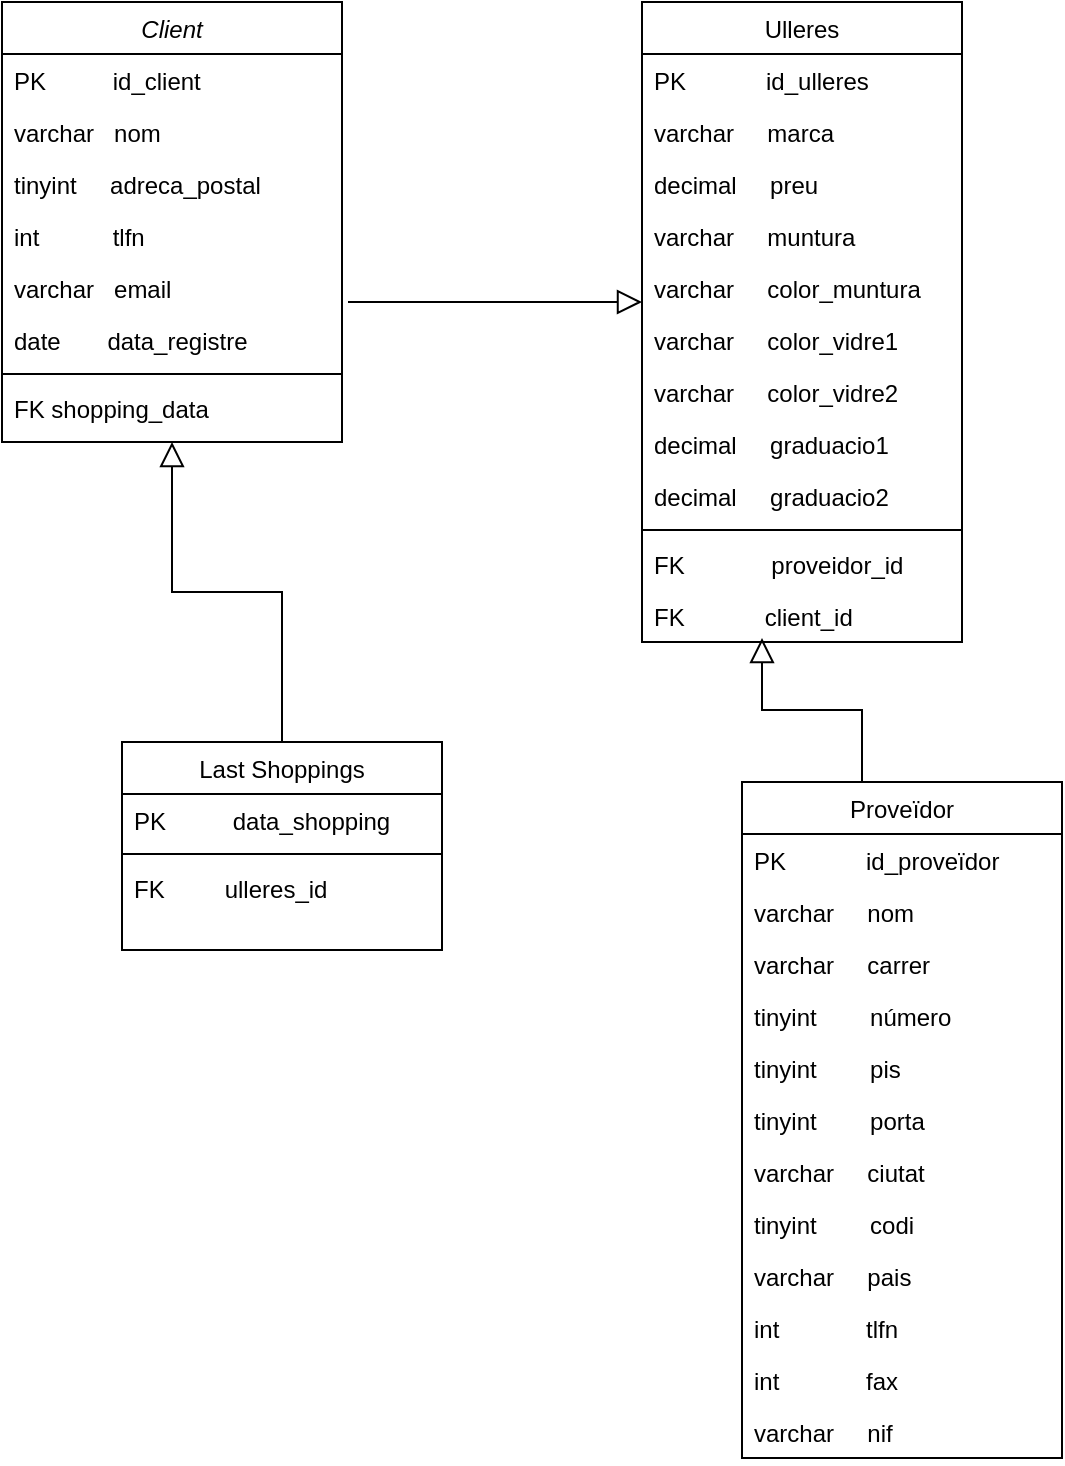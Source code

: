 <mxfile version="24.6.2" type="github">
  <diagram id="C5RBs43oDa-KdzZeNtuy" name="Page-1">
    <mxGraphModel dx="898" dy="528" grid="1" gridSize="10" guides="1" tooltips="1" connect="1" arrows="1" fold="1" page="1" pageScale="1" pageWidth="827" pageHeight="1169" math="0" shadow="0">
      <root>
        <mxCell id="WIyWlLk6GJQsqaUBKTNV-0" />
        <mxCell id="WIyWlLk6GJQsqaUBKTNV-1" parent="WIyWlLk6GJQsqaUBKTNV-0" />
        <mxCell id="BEfrw4vpKdZpEXx2Ettq-40" value="Client" style="swimlane;fontStyle=2;align=center;verticalAlign=top;childLayout=stackLayout;horizontal=1;startSize=26;horizontalStack=0;resizeParent=1;resizeLast=0;collapsible=1;marginBottom=0;rounded=0;shadow=0;strokeWidth=1;" vertex="1" parent="WIyWlLk6GJQsqaUBKTNV-1">
          <mxGeometry x="180" y="40" width="170" height="220" as="geometry">
            <mxRectangle x="230" y="140" width="160" height="26" as="alternateBounds" />
          </mxGeometry>
        </mxCell>
        <mxCell id="BEfrw4vpKdZpEXx2Ettq-41" value="PK          id_client" style="text;align=left;verticalAlign=top;spacingLeft=4;spacingRight=4;overflow=hidden;rotatable=0;points=[[0,0.5],[1,0.5]];portConstraint=eastwest;" vertex="1" parent="BEfrw4vpKdZpEXx2Ettq-40">
          <mxGeometry y="26" width="170" height="26" as="geometry" />
        </mxCell>
        <mxCell id="BEfrw4vpKdZpEXx2Ettq-42" value="varchar   nom" style="text;align=left;verticalAlign=top;spacingLeft=4;spacingRight=4;overflow=hidden;rotatable=0;points=[[0,0.5],[1,0.5]];portConstraint=eastwest;rounded=0;shadow=0;html=0;" vertex="1" parent="BEfrw4vpKdZpEXx2Ettq-40">
          <mxGeometry y="52" width="170" height="26" as="geometry" />
        </mxCell>
        <mxCell id="BEfrw4vpKdZpEXx2Ettq-43" value="tinyint     adreca_postal" style="text;align=left;verticalAlign=top;spacingLeft=4;spacingRight=4;overflow=hidden;rotatable=0;points=[[0,0.5],[1,0.5]];portConstraint=eastwest;rounded=0;shadow=0;html=0;" vertex="1" parent="BEfrw4vpKdZpEXx2Ettq-40">
          <mxGeometry y="78" width="170" height="26" as="geometry" />
        </mxCell>
        <mxCell id="BEfrw4vpKdZpEXx2Ettq-44" value="int           tlfn" style="text;align=left;verticalAlign=top;spacingLeft=4;spacingRight=4;overflow=hidden;rotatable=0;points=[[0,0.5],[1,0.5]];portConstraint=eastwest;" vertex="1" parent="BEfrw4vpKdZpEXx2Ettq-40">
          <mxGeometry y="104" width="170" height="26" as="geometry" />
        </mxCell>
        <mxCell id="BEfrw4vpKdZpEXx2Ettq-45" value="varchar   email" style="text;align=left;verticalAlign=top;spacingLeft=4;spacingRight=4;overflow=hidden;rotatable=0;points=[[0,0.5],[1,0.5]];portConstraint=eastwest;rounded=0;shadow=0;html=0;" vertex="1" parent="BEfrw4vpKdZpEXx2Ettq-40">
          <mxGeometry y="130" width="170" height="26" as="geometry" />
        </mxCell>
        <mxCell id="BEfrw4vpKdZpEXx2Ettq-46" value="date       data_registre" style="text;align=left;verticalAlign=top;spacingLeft=4;spacingRight=4;overflow=hidden;rotatable=0;points=[[0,0.5],[1,0.5]];portConstraint=eastwest;rounded=0;shadow=0;html=0;" vertex="1" parent="BEfrw4vpKdZpEXx2Ettq-40">
          <mxGeometry y="156" width="170" height="26" as="geometry" />
        </mxCell>
        <mxCell id="BEfrw4vpKdZpEXx2Ettq-47" value="" style="line;html=1;strokeWidth=1;align=left;verticalAlign=middle;spacingTop=-1;spacingLeft=3;spacingRight=3;rotatable=0;labelPosition=right;points=[];portConstraint=eastwest;" vertex="1" parent="BEfrw4vpKdZpEXx2Ettq-40">
          <mxGeometry y="182" width="170" height="8" as="geometry" />
        </mxCell>
        <mxCell id="BEfrw4vpKdZpEXx2Ettq-48" value="FK shopping_data" style="text;align=left;verticalAlign=top;spacingLeft=4;spacingRight=4;overflow=hidden;rotatable=0;points=[[0,0.5],[1,0.5]];portConstraint=eastwest;" vertex="1" parent="BEfrw4vpKdZpEXx2Ettq-40">
          <mxGeometry y="190" width="170" height="26" as="geometry" />
        </mxCell>
        <mxCell id="BEfrw4vpKdZpEXx2Ettq-49" value="Last Shoppings" style="swimlane;fontStyle=0;align=center;verticalAlign=top;childLayout=stackLayout;horizontal=1;startSize=26;horizontalStack=0;resizeParent=1;resizeLast=0;collapsible=1;marginBottom=0;rounded=0;shadow=0;strokeWidth=1;" vertex="1" parent="WIyWlLk6GJQsqaUBKTNV-1">
          <mxGeometry x="240" y="410" width="160" height="104" as="geometry">
            <mxRectangle x="130" y="380" width="160" height="26" as="alternateBounds" />
          </mxGeometry>
        </mxCell>
        <mxCell id="BEfrw4vpKdZpEXx2Ettq-50" value="PK          data_shopping" style="text;align=left;verticalAlign=top;spacingLeft=4;spacingRight=4;overflow=hidden;rotatable=0;points=[[0,0.5],[1,0.5]];portConstraint=eastwest;" vertex="1" parent="BEfrw4vpKdZpEXx2Ettq-49">
          <mxGeometry y="26" width="160" height="26" as="geometry" />
        </mxCell>
        <mxCell id="BEfrw4vpKdZpEXx2Ettq-51" value="" style="line;html=1;strokeWidth=1;align=left;verticalAlign=middle;spacingTop=-1;spacingLeft=3;spacingRight=3;rotatable=0;labelPosition=right;points=[];portConstraint=eastwest;" vertex="1" parent="BEfrw4vpKdZpEXx2Ettq-49">
          <mxGeometry y="52" width="160" height="8" as="geometry" />
        </mxCell>
        <mxCell id="BEfrw4vpKdZpEXx2Ettq-52" value="FK         ulleres_id" style="text;align=left;verticalAlign=top;spacingLeft=4;spacingRight=4;overflow=hidden;rotatable=0;points=[[0,0.5],[1,0.5]];portConstraint=eastwest;" vertex="1" parent="BEfrw4vpKdZpEXx2Ettq-49">
          <mxGeometry y="60" width="160" height="26" as="geometry" />
        </mxCell>
        <mxCell id="BEfrw4vpKdZpEXx2Ettq-53" value="" style="endArrow=block;endSize=10;endFill=0;shadow=0;strokeWidth=1;rounded=0;curved=0;edgeStyle=elbowEdgeStyle;elbow=vertical;" edge="1" parent="WIyWlLk6GJQsqaUBKTNV-1" source="BEfrw4vpKdZpEXx2Ettq-49" target="BEfrw4vpKdZpEXx2Ettq-40">
          <mxGeometry width="160" relative="1" as="geometry">
            <mxPoint x="200" y="203" as="sourcePoint" />
            <mxPoint x="200" y="203" as="targetPoint" />
          </mxGeometry>
        </mxCell>
        <mxCell id="BEfrw4vpKdZpEXx2Ettq-54" value="" style="endArrow=block;endSize=10;endFill=0;shadow=0;strokeWidth=1;rounded=0;curved=0;edgeStyle=elbowEdgeStyle;elbow=vertical;" edge="1" parent="WIyWlLk6GJQsqaUBKTNV-1">
          <mxGeometry width="160" relative="1" as="geometry">
            <mxPoint x="353" y="190" as="sourcePoint" />
            <mxPoint x="500" y="190" as="targetPoint" />
            <Array as="points" />
          </mxGeometry>
        </mxCell>
        <mxCell id="BEfrw4vpKdZpEXx2Ettq-55" value="Ulleres" style="swimlane;fontStyle=0;align=center;verticalAlign=top;childLayout=stackLayout;horizontal=1;startSize=26;horizontalStack=0;resizeParent=1;resizeLast=0;collapsible=1;marginBottom=0;rounded=0;shadow=0;strokeWidth=1;" vertex="1" parent="WIyWlLk6GJQsqaUBKTNV-1">
          <mxGeometry x="500" y="40" width="160" height="320" as="geometry">
            <mxRectangle x="550" y="140" width="160" height="26" as="alternateBounds" />
          </mxGeometry>
        </mxCell>
        <mxCell id="BEfrw4vpKdZpEXx2Ettq-56" value="PK            id_ulleres" style="text;align=left;verticalAlign=top;spacingLeft=4;spacingRight=4;overflow=hidden;rotatable=0;points=[[0,0.5],[1,0.5]];portConstraint=eastwest;" vertex="1" parent="BEfrw4vpKdZpEXx2Ettq-55">
          <mxGeometry y="26" width="160" height="26" as="geometry" />
        </mxCell>
        <mxCell id="BEfrw4vpKdZpEXx2Ettq-57" value="varchar     marca" style="text;align=left;verticalAlign=top;spacingLeft=4;spacingRight=4;overflow=hidden;rotatable=0;points=[[0,0.5],[1,0.5]];portConstraint=eastwest;rounded=0;shadow=0;html=0;" vertex="1" parent="BEfrw4vpKdZpEXx2Ettq-55">
          <mxGeometry y="52" width="160" height="26" as="geometry" />
        </mxCell>
        <mxCell id="BEfrw4vpKdZpEXx2Ettq-58" value="decimal     preu" style="text;align=left;verticalAlign=top;spacingLeft=4;spacingRight=4;overflow=hidden;rotatable=0;points=[[0,0.5],[1,0.5]];portConstraint=eastwest;rounded=0;shadow=0;html=0;" vertex="1" parent="BEfrw4vpKdZpEXx2Ettq-55">
          <mxGeometry y="78" width="160" height="26" as="geometry" />
        </mxCell>
        <mxCell id="BEfrw4vpKdZpEXx2Ettq-59" value="varchar     muntura" style="text;align=left;verticalAlign=top;spacingLeft=4;spacingRight=4;overflow=hidden;rotatable=0;points=[[0,0.5],[1,0.5]];portConstraint=eastwest;rounded=0;shadow=0;html=0;" vertex="1" parent="BEfrw4vpKdZpEXx2Ettq-55">
          <mxGeometry y="104" width="160" height="26" as="geometry" />
        </mxCell>
        <mxCell id="BEfrw4vpKdZpEXx2Ettq-60" value="varchar     color_muntura" style="text;align=left;verticalAlign=top;spacingLeft=4;spacingRight=4;overflow=hidden;rotatable=0;points=[[0,0.5],[1,0.5]];portConstraint=eastwest;rounded=0;shadow=0;html=0;" vertex="1" parent="BEfrw4vpKdZpEXx2Ettq-55">
          <mxGeometry y="130" width="160" height="26" as="geometry" />
        </mxCell>
        <mxCell id="BEfrw4vpKdZpEXx2Ettq-61" value="varchar     color_vidre1" style="text;align=left;verticalAlign=top;spacingLeft=4;spacingRight=4;overflow=hidden;rotatable=0;points=[[0,0.5],[1,0.5]];portConstraint=eastwest;" vertex="1" parent="BEfrw4vpKdZpEXx2Ettq-55">
          <mxGeometry y="156" width="160" height="26" as="geometry" />
        </mxCell>
        <mxCell id="BEfrw4vpKdZpEXx2Ettq-62" value="varchar     color_vidre2" style="text;align=left;verticalAlign=top;spacingLeft=4;spacingRight=4;overflow=hidden;rotatable=0;points=[[0,0.5],[1,0.5]];portConstraint=eastwest;" vertex="1" parent="BEfrw4vpKdZpEXx2Ettq-55">
          <mxGeometry y="182" width="160" height="26" as="geometry" />
        </mxCell>
        <mxCell id="BEfrw4vpKdZpEXx2Ettq-63" value="decimal     graduacio1" style="text;align=left;verticalAlign=top;spacingLeft=4;spacingRight=4;overflow=hidden;rotatable=0;points=[[0,0.5],[1,0.5]];portConstraint=eastwest;" vertex="1" parent="BEfrw4vpKdZpEXx2Ettq-55">
          <mxGeometry y="208" width="160" height="26" as="geometry" />
        </mxCell>
        <mxCell id="BEfrw4vpKdZpEXx2Ettq-64" value="decimal     graduacio2" style="text;align=left;verticalAlign=top;spacingLeft=4;spacingRight=4;overflow=hidden;rotatable=0;points=[[0,0.5],[1,0.5]];portConstraint=eastwest;" vertex="1" parent="BEfrw4vpKdZpEXx2Ettq-55">
          <mxGeometry y="234" width="160" height="26" as="geometry" />
        </mxCell>
        <mxCell id="BEfrw4vpKdZpEXx2Ettq-65" value="" style="line;html=1;strokeWidth=1;align=left;verticalAlign=middle;spacingTop=-1;spacingLeft=3;spacingRight=3;rotatable=0;labelPosition=right;points=[];portConstraint=eastwest;" vertex="1" parent="BEfrw4vpKdZpEXx2Ettq-55">
          <mxGeometry y="260" width="160" height="8" as="geometry" />
        </mxCell>
        <mxCell id="BEfrw4vpKdZpEXx2Ettq-66" value="FK             proveidor_id" style="text;align=left;verticalAlign=top;spacingLeft=4;spacingRight=4;overflow=hidden;rotatable=0;points=[[0,0.5],[1,0.5]];portConstraint=eastwest;" vertex="1" parent="BEfrw4vpKdZpEXx2Ettq-55">
          <mxGeometry y="268" width="160" height="26" as="geometry" />
        </mxCell>
        <mxCell id="BEfrw4vpKdZpEXx2Ettq-67" value="FK            client_id" style="text;align=left;verticalAlign=top;spacingLeft=4;spacingRight=4;overflow=hidden;rotatable=0;points=[[0,0.5],[1,0.5]];portConstraint=eastwest;" vertex="1" parent="BEfrw4vpKdZpEXx2Ettq-55">
          <mxGeometry y="294" width="160" height="26" as="geometry" />
        </mxCell>
        <mxCell id="BEfrw4vpKdZpEXx2Ettq-68" value="Proveïdor" style="swimlane;fontStyle=0;align=center;verticalAlign=top;childLayout=stackLayout;horizontal=1;startSize=26;horizontalStack=0;resizeParent=1;resizeLast=0;collapsible=1;marginBottom=0;rounded=0;shadow=0;strokeWidth=1;" vertex="1" parent="WIyWlLk6GJQsqaUBKTNV-1">
          <mxGeometry x="550" y="430" width="160" height="338" as="geometry">
            <mxRectangle x="550" y="140" width="160" height="26" as="alternateBounds" />
          </mxGeometry>
        </mxCell>
        <mxCell id="BEfrw4vpKdZpEXx2Ettq-69" value="" style="endArrow=block;endSize=10;endFill=0;shadow=0;strokeWidth=1;rounded=0;curved=0;edgeStyle=elbowEdgeStyle;elbow=vertical;" edge="1" parent="BEfrw4vpKdZpEXx2Ettq-68">
          <mxGeometry width="160" relative="1" as="geometry">
            <mxPoint x="60" as="sourcePoint" />
            <mxPoint x="10" y="-72" as="targetPoint" />
          </mxGeometry>
        </mxCell>
        <mxCell id="BEfrw4vpKdZpEXx2Ettq-70" value="PK            id_proveïdor" style="text;align=left;verticalAlign=top;spacingLeft=4;spacingRight=4;overflow=hidden;rotatable=0;points=[[0,0.5],[1,0.5]];portConstraint=eastwest;" vertex="1" parent="BEfrw4vpKdZpEXx2Ettq-68">
          <mxGeometry y="26" width="160" height="26" as="geometry" />
        </mxCell>
        <mxCell id="BEfrw4vpKdZpEXx2Ettq-71" value="varchar     nom" style="text;align=left;verticalAlign=top;spacingLeft=4;spacingRight=4;overflow=hidden;rotatable=0;points=[[0,0.5],[1,0.5]];portConstraint=eastwest;rounded=0;shadow=0;html=0;" vertex="1" parent="BEfrw4vpKdZpEXx2Ettq-68">
          <mxGeometry y="52" width="160" height="26" as="geometry" />
        </mxCell>
        <mxCell id="BEfrw4vpKdZpEXx2Ettq-72" value="varchar     carrer" style="text;align=left;verticalAlign=top;spacingLeft=4;spacingRight=4;overflow=hidden;rotatable=0;points=[[0,0.5],[1,0.5]];portConstraint=eastwest;rounded=0;shadow=0;html=0;" vertex="1" parent="BEfrw4vpKdZpEXx2Ettq-68">
          <mxGeometry y="78" width="160" height="26" as="geometry" />
        </mxCell>
        <mxCell id="BEfrw4vpKdZpEXx2Ettq-73" value="tinyint        número" style="text;align=left;verticalAlign=top;spacingLeft=4;spacingRight=4;overflow=hidden;rotatable=0;points=[[0,0.5],[1,0.5]];portConstraint=eastwest;rounded=0;shadow=0;html=0;" vertex="1" parent="BEfrw4vpKdZpEXx2Ettq-68">
          <mxGeometry y="104" width="160" height="26" as="geometry" />
        </mxCell>
        <mxCell id="BEfrw4vpKdZpEXx2Ettq-74" value="tinyint        pis" style="text;align=left;verticalAlign=top;spacingLeft=4;spacingRight=4;overflow=hidden;rotatable=0;points=[[0,0.5],[1,0.5]];portConstraint=eastwest;rounded=0;shadow=0;html=0;" vertex="1" parent="BEfrw4vpKdZpEXx2Ettq-68">
          <mxGeometry y="130" width="160" height="26" as="geometry" />
        </mxCell>
        <mxCell id="BEfrw4vpKdZpEXx2Ettq-75" value="tinyint        porta" style="text;align=left;verticalAlign=top;spacingLeft=4;spacingRight=4;overflow=hidden;rotatable=0;points=[[0,0.5],[1,0.5]];portConstraint=eastwest;" vertex="1" parent="BEfrw4vpKdZpEXx2Ettq-68">
          <mxGeometry y="156" width="160" height="26" as="geometry" />
        </mxCell>
        <mxCell id="BEfrw4vpKdZpEXx2Ettq-76" value="varchar     ciutat" style="text;align=left;verticalAlign=top;spacingLeft=4;spacingRight=4;overflow=hidden;rotatable=0;points=[[0,0.5],[1,0.5]];portConstraint=eastwest;" vertex="1" parent="BEfrw4vpKdZpEXx2Ettq-68">
          <mxGeometry y="182" width="160" height="26" as="geometry" />
        </mxCell>
        <mxCell id="BEfrw4vpKdZpEXx2Ettq-77" value="tinyint        codi" style="text;align=left;verticalAlign=top;spacingLeft=4;spacingRight=4;overflow=hidden;rotatable=0;points=[[0,0.5],[1,0.5]];portConstraint=eastwest;" vertex="1" parent="BEfrw4vpKdZpEXx2Ettq-68">
          <mxGeometry y="208" width="160" height="26" as="geometry" />
        </mxCell>
        <mxCell id="BEfrw4vpKdZpEXx2Ettq-78" value="varchar     pais" style="text;align=left;verticalAlign=top;spacingLeft=4;spacingRight=4;overflow=hidden;rotatable=0;points=[[0,0.5],[1,0.5]];portConstraint=eastwest;" vertex="1" parent="BEfrw4vpKdZpEXx2Ettq-68">
          <mxGeometry y="234" width="160" height="26" as="geometry" />
        </mxCell>
        <mxCell id="BEfrw4vpKdZpEXx2Ettq-79" value="int             tlfn" style="text;align=left;verticalAlign=top;spacingLeft=4;spacingRight=4;overflow=hidden;rotatable=0;points=[[0,0.5],[1,0.5]];portConstraint=eastwest;" vertex="1" parent="BEfrw4vpKdZpEXx2Ettq-68">
          <mxGeometry y="260" width="160" height="26" as="geometry" />
        </mxCell>
        <mxCell id="BEfrw4vpKdZpEXx2Ettq-80" value="int             fax" style="text;align=left;verticalAlign=top;spacingLeft=4;spacingRight=4;overflow=hidden;rotatable=0;points=[[0,0.5],[1,0.5]];portConstraint=eastwest;" vertex="1" parent="BEfrw4vpKdZpEXx2Ettq-68">
          <mxGeometry y="286" width="160" height="26" as="geometry" />
        </mxCell>
        <mxCell id="BEfrw4vpKdZpEXx2Ettq-81" value="varchar     nif" style="text;align=left;verticalAlign=top;spacingLeft=4;spacingRight=4;overflow=hidden;rotatable=0;points=[[0,0.5],[1,0.5]];portConstraint=eastwest;" vertex="1" parent="BEfrw4vpKdZpEXx2Ettq-68">
          <mxGeometry y="312" width="160" height="26" as="geometry" />
        </mxCell>
      </root>
    </mxGraphModel>
  </diagram>
</mxfile>
